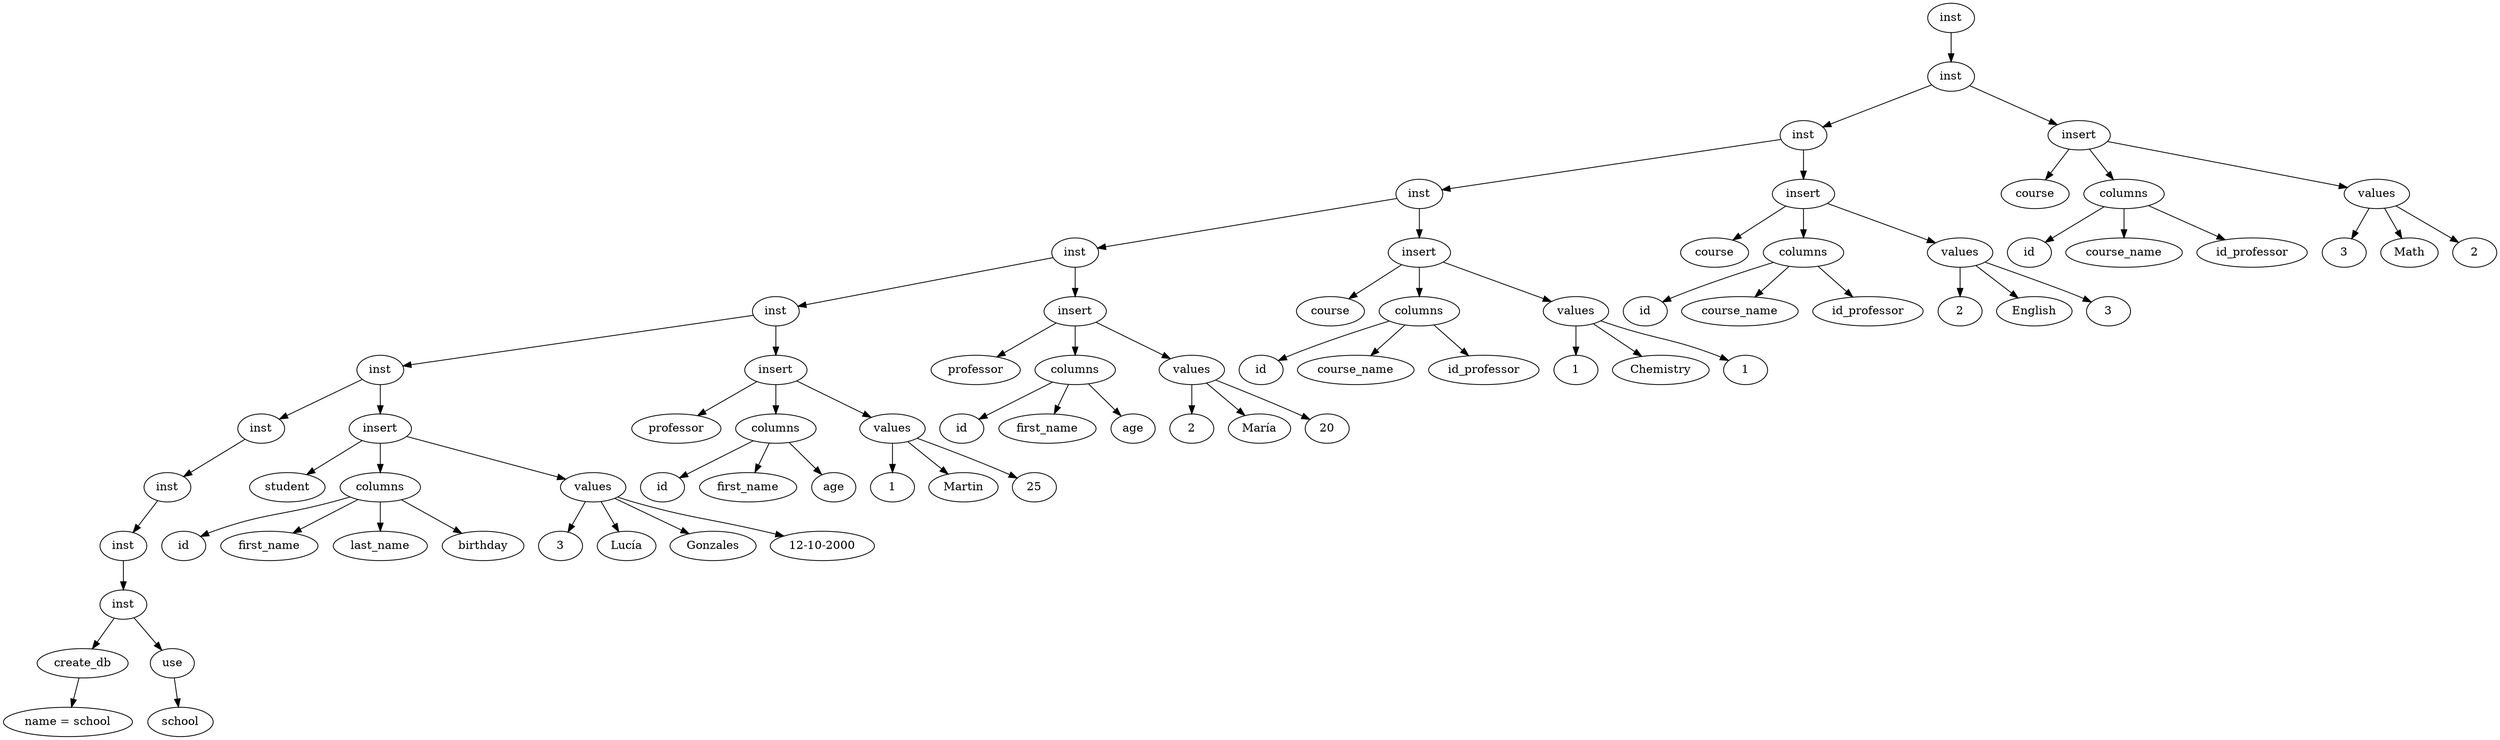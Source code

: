 digraph AST{
node0 [label="inst" shape="oval", color="black"];
node1 [label="inst" shape="oval", color="black"];
node2 [label="inst" shape="oval", color="black"];
node3 [label="inst" shape="oval", color="black"];
node4 [label="inst" shape="oval", color="black"];
node5 [label="inst" shape="oval", color="black"];
node6 [label="inst" shape="oval", color="black"];
node7 [label="inst" shape="oval", color="black"];
node8 [label="inst" shape="oval", color="black"];
node9 [label="inst" shape="oval", color="black"];
node10 [label="inst" shape="oval", color="black"];
node11 [label="create_db" shape="oval", color="black"];
node12 [label="name = school" shape="oval", color="black"];
node13 [label="use" shape="oval", color="black"];
node14 [label="school" shape="oval", color="black"];
node15 [label="insert" shape="oval", color="black"];
node16 [label="student" shape="oval", color="black"];
node17 [label="columns" shape="oval", color="black"];
node18 [label="id" shape="oval", color="black"];
node19 [label="first_name" shape="oval", color="black"];
node20 [label="last_name" shape="oval", color="black"];
node21 [label="birthday" shape="oval", color="black"];
node22 [label="values" shape="oval", color="black"];
node23 [label="3" shape="oval", color="black"];
node24 [label="Lucía" shape="oval", color="black"];
node25 [label="Gonzales" shape="oval", color="black"];
node26 [label="12-10-2000" shape="oval", color="black"];
node27 [label="insert" shape="oval", color="black"];
node28 [label="professor" shape="oval", color="black"];
node29 [label="columns" shape="oval", color="black"];
node30 [label="id" shape="oval", color="black"];
node31 [label="first_name" shape="oval", color="black"];
node32 [label="age" shape="oval", color="black"];
node33 [label="values" shape="oval", color="black"];
node34 [label="1" shape="oval", color="black"];
node35 [label="Martin" shape="oval", color="black"];
node36 [label="25" shape="oval", color="black"];
node37 [label="insert" shape="oval", color="black"];
node38 [label="professor" shape="oval", color="black"];
node39 [label="columns" shape="oval", color="black"];
node40 [label="id" shape="oval", color="black"];
node41 [label="first_name" shape="oval", color="black"];
node42 [label="age" shape="oval", color="black"];
node43 [label="values" shape="oval", color="black"];
node44 [label="2" shape="oval", color="black"];
node45 [label="María" shape="oval", color="black"];
node46 [label="20" shape="oval", color="black"];
node47 [label="insert" shape="oval", color="black"];
node48 [label="course" shape="oval", color="black"];
node49 [label="columns" shape="oval", color="black"];
node50 [label="id" shape="oval", color="black"];
node51 [label="course_name" shape="oval", color="black"];
node52 [label="id_professor" shape="oval", color="black"];
node53 [label="values" shape="oval", color="black"];
node54 [label="1" shape="oval", color="black"];
node55 [label="Chemistry" shape="oval", color="black"];
node56 [label="1" shape="oval", color="black"];
node57 [label="insert" shape="oval", color="black"];
node58 [label="course" shape="oval", color="black"];
node59 [label="columns" shape="oval", color="black"];
node60 [label="id" shape="oval", color="black"];
node61 [label="course_name" shape="oval", color="black"];
node62 [label="id_professor" shape="oval", color="black"];
node63 [label="values" shape="oval", color="black"];
node64 [label="2" shape="oval", color="black"];
node65 [label="English" shape="oval", color="black"];
node66 [label="3" shape="oval", color="black"];
node67 [label="insert" shape="oval", color="black"];
node68 [label="course" shape="oval", color="black"];
node69 [label="columns" shape="oval", color="black"];
node70 [label="id" shape="oval", color="black"];
node71 [label="course_name" shape="oval", color="black"];
node72 [label="id_professor" shape="oval", color="black"];
node73 [label="values" shape="oval", color="black"];
node74 [label="3" shape="oval", color="black"];
node75 [label="Math" shape="oval", color="black"];
node76 [label="2" shape="oval", color="black"];
node0 -> node1;
node1 -> node2;
node2 -> node3;
node3 -> node4;
node4 -> node5;
node5 -> node6;
node6 -> node7;
node7 -> node8;
node8 -> node9;
node9 -> node10;
node10 -> node11;
node11 -> node12;
node10 -> node13;
node13 -> node14;
node6 -> node15;
node15 -> node16;
node15 -> node17;
node17 -> node18;
node17 -> node19;
node17 -> node20;
node17 -> node21;
node15 -> node22;
node22 -> node23;
node22 -> node24;
node22 -> node25;
node22 -> node26;
node5 -> node27;
node27 -> node28;
node27 -> node29;
node29 -> node30;
node29 -> node31;
node29 -> node32;
node27 -> node33;
node33 -> node34;
node33 -> node35;
node33 -> node36;
node4 -> node37;
node37 -> node38;
node37 -> node39;
node39 -> node40;
node39 -> node41;
node39 -> node42;
node37 -> node43;
node43 -> node44;
node43 -> node45;
node43 -> node46;
node3 -> node47;
node47 -> node48;
node47 -> node49;
node49 -> node50;
node49 -> node51;
node49 -> node52;
node47 -> node53;
node53 -> node54;
node53 -> node55;
node53 -> node56;
node2 -> node57;
node57 -> node58;
node57 -> node59;
node59 -> node60;
node59 -> node61;
node59 -> node62;
node57 -> node63;
node63 -> node64;
node63 -> node65;
node63 -> node66;
node1 -> node67;
node67 -> node68;
node67 -> node69;
node69 -> node70;
node69 -> node71;
node69 -> node72;
node67 -> node73;
node73 -> node74;
node73 -> node75;
node73 -> node76;
}